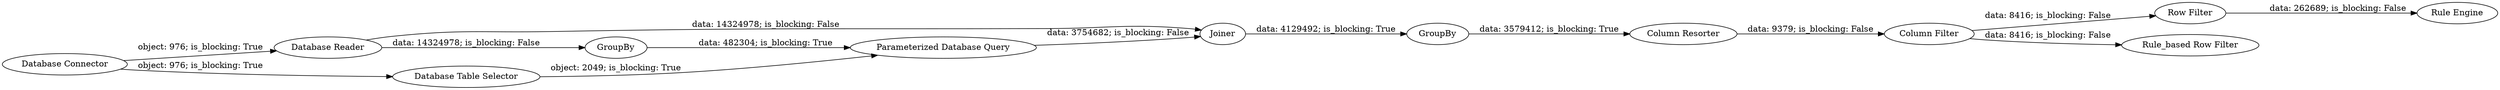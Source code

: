 digraph {
	"1111570998648787835_8" [label="Column Resorter"]
	"1111570998648787835_7" [label=GroupBy]
	"1111570998648787835_10" [label="Row Filter"]
	"1111570998648787835_1" [label="Database Connector"]
	"1111570998648787835_6" [label=Joiner]
	"1111570998648787835_4" [label="Parameterized Database Query"]
	"1111570998648787835_5" [label=GroupBy]
	"1111570998648787835_2" [label="Database Reader"]
	"1111570998648787835_11" [label="Rule_based Row Filter"]
	"1111570998648787835_3" [label="Database Table Selector"]
	"1111570998648787835_12" [label="Rule Engine"]
	"1111570998648787835_9" [label="Column Filter"]
	"1111570998648787835_1" -> "1111570998648787835_3" [label="object: 976; is_blocking: True"]
	"1111570998648787835_2" -> "1111570998648787835_6" [label="data: 14324978; is_blocking: False"]
	"1111570998648787835_7" -> "1111570998648787835_8" [label="data: 3579412; is_blocking: True"]
	"1111570998648787835_4" -> "1111570998648787835_6" [label="data: 3754682; is_blocking: False"]
	"1111570998648787835_1" -> "1111570998648787835_2" [label="object: 976; is_blocking: True"]
	"1111570998648787835_9" -> "1111570998648787835_10" [label="data: 8416; is_blocking: False"]
	"1111570998648787835_2" -> "1111570998648787835_5" [label="data: 14324978; is_blocking: False"]
	"1111570998648787835_3" -> "1111570998648787835_4" [label="object: 2049; is_blocking: True"]
	"1111570998648787835_8" -> "1111570998648787835_9" [label="data: 9379; is_blocking: False"]
	"1111570998648787835_6" -> "1111570998648787835_7" [label="data: 4129492; is_blocking: True"]
	"1111570998648787835_10" -> "1111570998648787835_12" [label="data: 262689; is_blocking: False"]
	"1111570998648787835_5" -> "1111570998648787835_4" [label="data: 482304; is_blocking: True"]
	"1111570998648787835_9" -> "1111570998648787835_11" [label="data: 8416; is_blocking: False"]
	rankdir=LR
}
